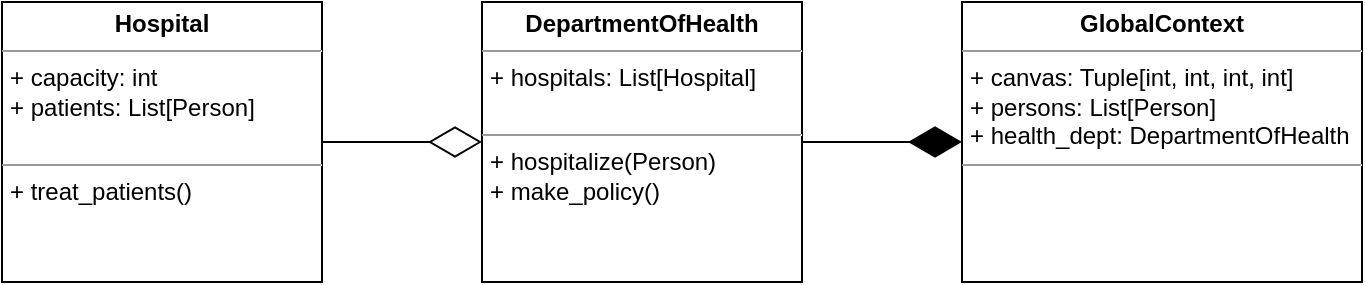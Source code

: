 <mxfile version="13.7.4" type="github">
  <diagram id="_BbSCKmZNrmkaAgDOv9V" name="Page-1">
    <mxGraphModel dx="1165" dy="896" grid="1" gridSize="10" guides="1" tooltips="1" connect="1" arrows="1" fold="1" page="1" pageScale="1" pageWidth="827" pageHeight="1169" math="0" shadow="0">
      <root>
        <mxCell id="0" />
        <mxCell id="1" parent="0" />
        <mxCell id="sTFLqCnbtp3I_bfET6SM-7" style="edgeStyle=orthogonalEdgeStyle;rounded=0;orthogonalLoop=1;jettySize=auto;html=1;exitX=1;exitY=0.5;exitDx=0;exitDy=0;entryX=0;entryY=0.5;entryDx=0;entryDy=0;endArrow=diamondThin;endFill=0;endSize=24;" edge="1" parent="1" source="sTFLqCnbtp3I_bfET6SM-5" target="sTFLqCnbtp3I_bfET6SM-6">
          <mxGeometry relative="1" as="geometry" />
        </mxCell>
        <mxCell id="sTFLqCnbtp3I_bfET6SM-5" value="&lt;p style=&quot;margin: 0px ; margin-top: 4px ; text-align: center&quot;&gt;&lt;b&gt;Hospital&lt;/b&gt;&lt;/p&gt;&lt;hr size=&quot;1&quot;&gt;&lt;p style=&quot;margin: 0px ; margin-left: 4px&quot;&gt;+ capacity: int&lt;/p&gt;&lt;p style=&quot;margin: 0px ; margin-left: 4px&quot;&gt;+ patients: List[Person]&lt;/p&gt;&lt;p style=&quot;margin: 0px ; margin-left: 4px&quot;&gt;&lt;br&gt;&lt;/p&gt;&lt;hr size=&quot;1&quot;&gt;&lt;p style=&quot;margin: 0px ; margin-left: 4px&quot;&gt;+ treat_patients()&lt;/p&gt;" style="verticalAlign=top;align=left;overflow=fill;fontSize=12;fontFamily=Helvetica;html=1;" vertex="1" parent="1">
          <mxGeometry x="100" y="290" width="160" height="140" as="geometry" />
        </mxCell>
        <mxCell id="sTFLqCnbtp3I_bfET6SM-11" style="edgeStyle=orthogonalEdgeStyle;rounded=0;orthogonalLoop=1;jettySize=auto;html=1;entryX=0;entryY=0.5;entryDx=0;entryDy=0;endArrow=diamondThin;endFill=1;endSize=24;" edge="1" parent="1" source="sTFLqCnbtp3I_bfET6SM-6" target="sTFLqCnbtp3I_bfET6SM-9">
          <mxGeometry relative="1" as="geometry" />
        </mxCell>
        <mxCell id="sTFLqCnbtp3I_bfET6SM-6" value="&lt;p style=&quot;margin: 0px ; margin-top: 4px ; text-align: center&quot;&gt;&lt;b&gt;DepartmentOfHealth&lt;/b&gt;&lt;br&gt;&lt;/p&gt;&lt;hr size=&quot;1&quot;&gt;&lt;p style=&quot;margin: 0px ; margin-left: 4px&quot;&gt;+ hospitals: List[Hospital]&lt;/p&gt;&lt;p style=&quot;margin: 0px ; margin-left: 4px&quot;&gt;&lt;br&gt;&lt;/p&gt;&lt;hr size=&quot;1&quot;&gt;&lt;p style=&quot;margin: 0px ; margin-left: 4px&quot;&gt;+ hospitalize(Person)&lt;/p&gt;&lt;p style=&quot;margin: 0px ; margin-left: 4px&quot;&gt;+ make_policy()&lt;/p&gt;" style="verticalAlign=top;align=left;overflow=fill;fontSize=12;fontFamily=Helvetica;html=1;" vertex="1" parent="1">
          <mxGeometry x="340" y="290" width="160" height="140" as="geometry" />
        </mxCell>
        <mxCell id="sTFLqCnbtp3I_bfET6SM-9" value="&lt;p style=&quot;margin: 0px ; margin-top: 4px ; text-align: center&quot;&gt;&lt;b&gt;GlobalContext&lt;/b&gt;&lt;br&gt;&lt;/p&gt;&lt;hr size=&quot;1&quot;&gt;&lt;p style=&quot;margin: 0px ; margin-left: 4px&quot;&gt;+ canvas: Tuple[int, int, int, int]&lt;/p&gt;&lt;p style=&quot;margin: 0px ; margin-left: 4px&quot;&gt;+ persons: List[Person]&lt;/p&gt;&lt;p style=&quot;margin: 0px ; margin-left: 4px&quot;&gt;+ health_dept: DepartmentOfHealth&lt;/p&gt;&lt;hr size=&quot;1&quot;&gt;&lt;p style=&quot;margin: 0px ; margin-left: 4px&quot;&gt;&lt;br&gt;&lt;/p&gt;" style="verticalAlign=top;align=left;overflow=fill;fontSize=12;fontFamily=Helvetica;html=1;" vertex="1" parent="1">
          <mxGeometry x="580" y="290" width="200" height="140" as="geometry" />
        </mxCell>
      </root>
    </mxGraphModel>
  </diagram>
</mxfile>
